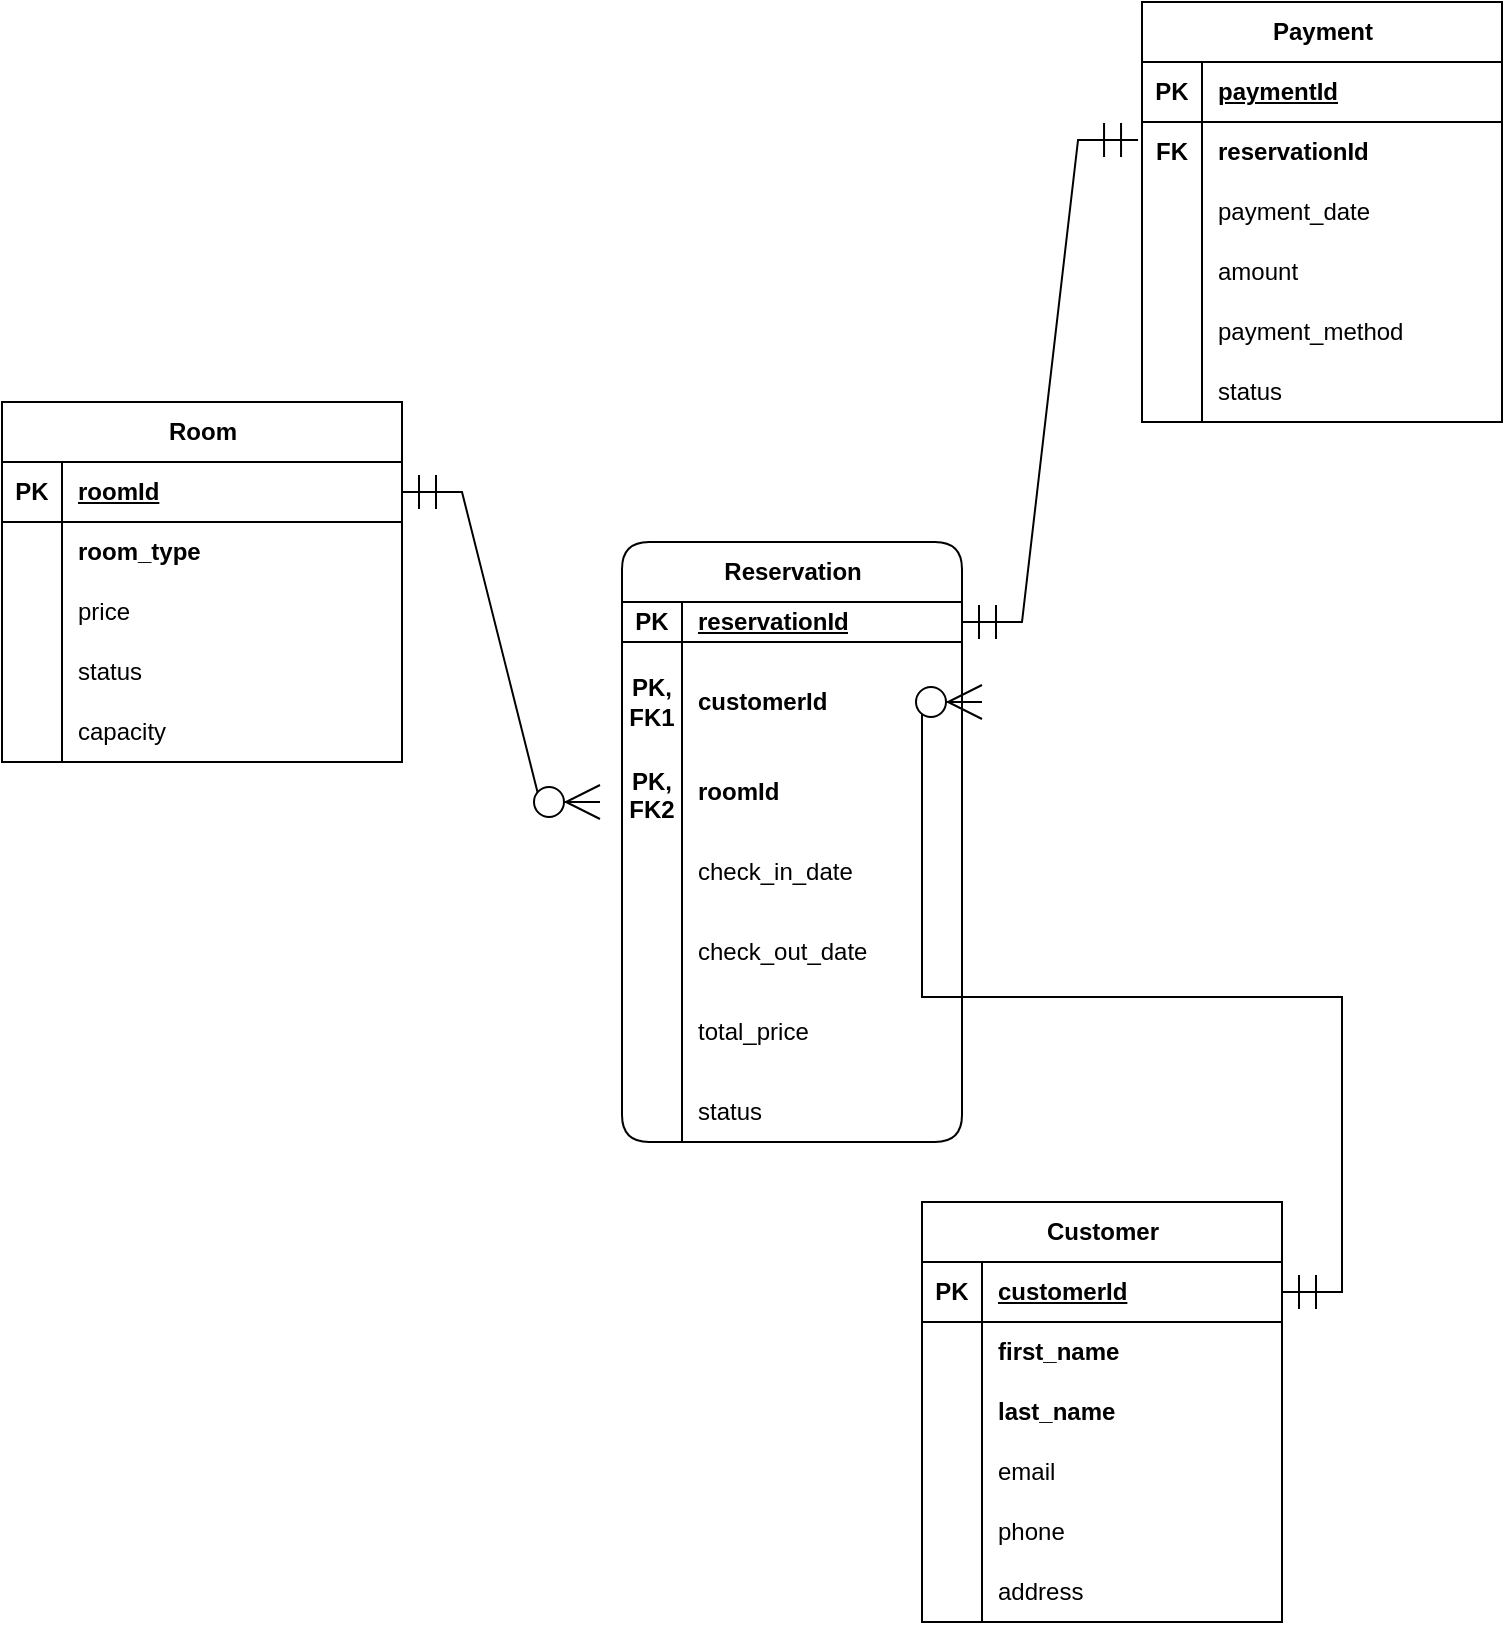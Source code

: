 <mxfile version="26.0.4">
  <diagram name="Page-1" id="TgJMktJp-ldDWzg12_N-">
    <mxGraphModel dx="1434" dy="1872" grid="1" gridSize="10" guides="1" tooltips="1" connect="1" arrows="1" fold="1" page="1" pageScale="1" pageWidth="850" pageHeight="1100" math="0" shadow="0">
      <root>
        <mxCell id="0" />
        <mxCell id="1" parent="0" />
        <mxCell id="4oZCZZkpGiLIHY36dDmD-1" value="Room" style="shape=table;startSize=30;container=1;collapsible=1;childLayout=tableLayout;fixedRows=1;rowLines=0;fontStyle=1;align=center;resizeLast=1;html=1;" vertex="1" parent="1">
          <mxGeometry x="60" y="30" width="200" height="180" as="geometry">
            <mxRectangle x="60" y="70" width="70" height="30" as="alternateBounds" />
          </mxGeometry>
        </mxCell>
        <mxCell id="4oZCZZkpGiLIHY36dDmD-2" value="" style="shape=tableRow;horizontal=0;startSize=0;swimlaneHead=0;swimlaneBody=0;fillColor=none;collapsible=0;dropTarget=0;points=[[0,0.5],[1,0.5]];portConstraint=eastwest;top=0;left=0;right=0;bottom=1;" vertex="1" parent="4oZCZZkpGiLIHY36dDmD-1">
          <mxGeometry y="30" width="200" height="30" as="geometry" />
        </mxCell>
        <mxCell id="4oZCZZkpGiLIHY36dDmD-3" value="PK" style="shape=partialRectangle;connectable=0;fillColor=none;top=0;left=0;bottom=0;right=0;fontStyle=1;overflow=hidden;whiteSpace=wrap;html=1;" vertex="1" parent="4oZCZZkpGiLIHY36dDmD-2">
          <mxGeometry width="30" height="30" as="geometry">
            <mxRectangle width="30" height="30" as="alternateBounds" />
          </mxGeometry>
        </mxCell>
        <mxCell id="4oZCZZkpGiLIHY36dDmD-4" value="roomId" style="shape=partialRectangle;connectable=0;fillColor=none;top=0;left=0;bottom=0;right=0;align=left;spacingLeft=6;fontStyle=5;overflow=hidden;whiteSpace=wrap;html=1;" vertex="1" parent="4oZCZZkpGiLIHY36dDmD-2">
          <mxGeometry x="30" width="170" height="30" as="geometry">
            <mxRectangle width="170" height="30" as="alternateBounds" />
          </mxGeometry>
        </mxCell>
        <mxCell id="4oZCZZkpGiLIHY36dDmD-5" value="" style="shape=tableRow;horizontal=0;startSize=0;swimlaneHead=0;swimlaneBody=0;fillColor=none;collapsible=0;dropTarget=0;points=[[0,0.5],[1,0.5]];portConstraint=eastwest;top=0;left=0;right=0;bottom=0;" vertex="1" parent="4oZCZZkpGiLIHY36dDmD-1">
          <mxGeometry y="60" width="200" height="30" as="geometry" />
        </mxCell>
        <mxCell id="4oZCZZkpGiLIHY36dDmD-6" value="" style="shape=partialRectangle;connectable=0;fillColor=none;top=0;left=0;bottom=0;right=0;editable=1;overflow=hidden;whiteSpace=wrap;html=1;" vertex="1" parent="4oZCZZkpGiLIHY36dDmD-5">
          <mxGeometry width="30" height="30" as="geometry">
            <mxRectangle width="30" height="30" as="alternateBounds" />
          </mxGeometry>
        </mxCell>
        <mxCell id="4oZCZZkpGiLIHY36dDmD-7" value="room_type" style="shape=partialRectangle;connectable=0;fillColor=none;top=0;left=0;bottom=0;right=0;align=left;spacingLeft=6;overflow=hidden;whiteSpace=wrap;html=1;fontStyle=1" vertex="1" parent="4oZCZZkpGiLIHY36dDmD-5">
          <mxGeometry x="30" width="170" height="30" as="geometry">
            <mxRectangle width="170" height="30" as="alternateBounds" />
          </mxGeometry>
        </mxCell>
        <mxCell id="4oZCZZkpGiLIHY36dDmD-8" value="" style="shape=tableRow;horizontal=0;startSize=0;swimlaneHead=0;swimlaneBody=0;fillColor=none;collapsible=0;dropTarget=0;points=[[0,0.5],[1,0.5]];portConstraint=eastwest;top=0;left=0;right=0;bottom=0;" vertex="1" parent="4oZCZZkpGiLIHY36dDmD-1">
          <mxGeometry y="90" width="200" height="30" as="geometry" />
        </mxCell>
        <mxCell id="4oZCZZkpGiLIHY36dDmD-9" value="" style="shape=partialRectangle;connectable=0;fillColor=none;top=0;left=0;bottom=0;right=0;editable=1;overflow=hidden;whiteSpace=wrap;html=1;" vertex="1" parent="4oZCZZkpGiLIHY36dDmD-8">
          <mxGeometry width="30" height="30" as="geometry">
            <mxRectangle width="30" height="30" as="alternateBounds" />
          </mxGeometry>
        </mxCell>
        <mxCell id="4oZCZZkpGiLIHY36dDmD-10" value="price" style="shape=partialRectangle;connectable=0;fillColor=none;top=0;left=0;bottom=0;right=0;align=left;spacingLeft=6;overflow=hidden;whiteSpace=wrap;html=1;" vertex="1" parent="4oZCZZkpGiLIHY36dDmD-8">
          <mxGeometry x="30" width="170" height="30" as="geometry">
            <mxRectangle width="170" height="30" as="alternateBounds" />
          </mxGeometry>
        </mxCell>
        <mxCell id="4oZCZZkpGiLIHY36dDmD-11" value="" style="shape=tableRow;horizontal=0;startSize=0;swimlaneHead=0;swimlaneBody=0;fillColor=none;collapsible=0;dropTarget=0;points=[[0,0.5],[1,0.5]];portConstraint=eastwest;top=0;left=0;right=0;bottom=0;" vertex="1" parent="4oZCZZkpGiLIHY36dDmD-1">
          <mxGeometry y="120" width="200" height="30" as="geometry" />
        </mxCell>
        <mxCell id="4oZCZZkpGiLIHY36dDmD-12" value="" style="shape=partialRectangle;connectable=0;fillColor=none;top=0;left=0;bottom=0;right=0;editable=1;overflow=hidden;whiteSpace=wrap;html=1;" vertex="1" parent="4oZCZZkpGiLIHY36dDmD-11">
          <mxGeometry width="30" height="30" as="geometry">
            <mxRectangle width="30" height="30" as="alternateBounds" />
          </mxGeometry>
        </mxCell>
        <mxCell id="4oZCZZkpGiLIHY36dDmD-13" value="status" style="shape=partialRectangle;connectable=0;fillColor=none;top=0;left=0;bottom=0;right=0;align=left;spacingLeft=6;overflow=hidden;whiteSpace=wrap;html=1;" vertex="1" parent="4oZCZZkpGiLIHY36dDmD-11">
          <mxGeometry x="30" width="170" height="30" as="geometry">
            <mxRectangle width="170" height="30" as="alternateBounds" />
          </mxGeometry>
        </mxCell>
        <mxCell id="4oZCZZkpGiLIHY36dDmD-61" style="shape=tableRow;horizontal=0;startSize=0;swimlaneHead=0;swimlaneBody=0;fillColor=none;collapsible=0;dropTarget=0;points=[[0,0.5],[1,0.5]];portConstraint=eastwest;top=0;left=0;right=0;bottom=0;" vertex="1" parent="4oZCZZkpGiLIHY36dDmD-1">
          <mxGeometry y="150" width="200" height="30" as="geometry" />
        </mxCell>
        <mxCell id="4oZCZZkpGiLIHY36dDmD-62" style="shape=partialRectangle;connectable=0;fillColor=none;top=0;left=0;bottom=0;right=0;editable=1;overflow=hidden;whiteSpace=wrap;html=1;" vertex="1" parent="4oZCZZkpGiLIHY36dDmD-61">
          <mxGeometry width="30" height="30" as="geometry">
            <mxRectangle width="30" height="30" as="alternateBounds" />
          </mxGeometry>
        </mxCell>
        <mxCell id="4oZCZZkpGiLIHY36dDmD-63" value="capacity" style="shape=partialRectangle;connectable=0;fillColor=none;top=0;left=0;bottom=0;right=0;align=left;spacingLeft=6;overflow=hidden;whiteSpace=wrap;html=1;" vertex="1" parent="4oZCZZkpGiLIHY36dDmD-61">
          <mxGeometry x="30" width="170" height="30" as="geometry">
            <mxRectangle width="170" height="30" as="alternateBounds" />
          </mxGeometry>
        </mxCell>
        <mxCell id="4oZCZZkpGiLIHY36dDmD-14" value="Reservation" style="shape=table;startSize=30;container=1;collapsible=1;childLayout=tableLayout;fixedRows=1;rowLines=0;fontStyle=1;align=center;resizeLast=1;html=1;rounded=1;strokeColor=default;" vertex="1" parent="1">
          <mxGeometry x="370" y="100" width="170" height="300" as="geometry" />
        </mxCell>
        <mxCell id="4oZCZZkpGiLIHY36dDmD-15" value="" style="shape=tableRow;horizontal=0;startSize=0;swimlaneHead=0;swimlaneBody=0;fillColor=none;collapsible=0;dropTarget=0;points=[[0,0.5],[1,0.5]];portConstraint=eastwest;top=0;left=0;right=0;bottom=1;" vertex="1" parent="4oZCZZkpGiLIHY36dDmD-14">
          <mxGeometry y="30" width="170" height="20" as="geometry" />
        </mxCell>
        <mxCell id="4oZCZZkpGiLIHY36dDmD-16" value="PK" style="shape=partialRectangle;connectable=0;fillColor=none;top=0;left=0;bottom=0;right=0;fontStyle=1;overflow=hidden;whiteSpace=wrap;html=1;" vertex="1" parent="4oZCZZkpGiLIHY36dDmD-15">
          <mxGeometry width="30" height="20" as="geometry">
            <mxRectangle width="30" height="20" as="alternateBounds" />
          </mxGeometry>
        </mxCell>
        <mxCell id="4oZCZZkpGiLIHY36dDmD-17" value="reservationId" style="shape=partialRectangle;connectable=0;fillColor=none;top=0;left=0;bottom=0;right=0;align=left;spacingLeft=6;fontStyle=5;overflow=hidden;whiteSpace=wrap;html=1;" vertex="1" parent="4oZCZZkpGiLIHY36dDmD-15">
          <mxGeometry x="30" width="140" height="20" as="geometry">
            <mxRectangle width="140" height="20" as="alternateBounds" />
          </mxGeometry>
        </mxCell>
        <mxCell id="4oZCZZkpGiLIHY36dDmD-18" value="" style="shape=tableRow;horizontal=0;startSize=0;swimlaneHead=0;swimlaneBody=0;fillColor=none;collapsible=0;dropTarget=0;points=[[0,0.5],[1,0.5]];portConstraint=eastwest;top=0;left=0;right=0;bottom=0;" vertex="1" parent="4oZCZZkpGiLIHY36dDmD-14">
          <mxGeometry y="50" width="170" height="60" as="geometry" />
        </mxCell>
        <mxCell id="4oZCZZkpGiLIHY36dDmD-19" value="PK, FK1" style="shape=partialRectangle;connectable=0;fillColor=none;top=0;left=0;bottom=0;right=0;editable=1;overflow=hidden;whiteSpace=wrap;html=1;fontStyle=1" vertex="1" parent="4oZCZZkpGiLIHY36dDmD-18">
          <mxGeometry width="30" height="60" as="geometry">
            <mxRectangle width="30" height="60" as="alternateBounds" />
          </mxGeometry>
        </mxCell>
        <mxCell id="4oZCZZkpGiLIHY36dDmD-20" value="customerId" style="shape=partialRectangle;connectable=0;fillColor=none;top=0;left=0;bottom=0;right=0;align=left;spacingLeft=6;overflow=hidden;whiteSpace=wrap;html=1;fontStyle=1" vertex="1" parent="4oZCZZkpGiLIHY36dDmD-18">
          <mxGeometry x="30" width="140" height="60" as="geometry">
            <mxRectangle width="140" height="60" as="alternateBounds" />
          </mxGeometry>
        </mxCell>
        <mxCell id="4oZCZZkpGiLIHY36dDmD-21" value="" style="shape=tableRow;horizontal=0;startSize=0;swimlaneHead=0;swimlaneBody=0;fillColor=none;collapsible=0;dropTarget=0;points=[[0,0.5],[1,0.5]];portConstraint=eastwest;top=0;left=0;right=0;bottom=0;" vertex="1" parent="4oZCZZkpGiLIHY36dDmD-14">
          <mxGeometry y="110" width="170" height="30" as="geometry" />
        </mxCell>
        <mxCell id="4oZCZZkpGiLIHY36dDmD-22" value="&lt;b&gt;PK, FK2&lt;/b&gt;" style="shape=partialRectangle;connectable=0;fillColor=none;top=0;left=0;bottom=0;right=0;editable=1;overflow=hidden;whiteSpace=wrap;html=1;" vertex="1" parent="4oZCZZkpGiLIHY36dDmD-21">
          <mxGeometry width="30" height="30" as="geometry">
            <mxRectangle width="30" height="30" as="alternateBounds" />
          </mxGeometry>
        </mxCell>
        <mxCell id="4oZCZZkpGiLIHY36dDmD-23" value="&lt;b&gt;roomId&lt;/b&gt;" style="shape=partialRectangle;connectable=0;fillColor=none;top=0;left=0;bottom=0;right=0;align=left;spacingLeft=6;overflow=hidden;whiteSpace=wrap;html=1;" vertex="1" parent="4oZCZZkpGiLIHY36dDmD-21">
          <mxGeometry x="30" width="140" height="30" as="geometry">
            <mxRectangle width="140" height="30" as="alternateBounds" />
          </mxGeometry>
        </mxCell>
        <mxCell id="4oZCZZkpGiLIHY36dDmD-24" value="" style="shape=tableRow;horizontal=0;startSize=0;swimlaneHead=0;swimlaneBody=0;fillColor=none;collapsible=0;dropTarget=0;points=[[0,0.5],[1,0.5]];portConstraint=eastwest;top=0;left=0;right=0;bottom=0;" vertex="1" parent="4oZCZZkpGiLIHY36dDmD-14">
          <mxGeometry y="140" width="170" height="50" as="geometry" />
        </mxCell>
        <mxCell id="4oZCZZkpGiLIHY36dDmD-25" value="" style="shape=partialRectangle;connectable=0;fillColor=none;top=0;left=0;bottom=0;right=0;editable=1;overflow=hidden;whiteSpace=wrap;html=1;" vertex="1" parent="4oZCZZkpGiLIHY36dDmD-24">
          <mxGeometry width="30" height="50" as="geometry">
            <mxRectangle width="30" height="50" as="alternateBounds" />
          </mxGeometry>
        </mxCell>
        <mxCell id="4oZCZZkpGiLIHY36dDmD-26" value="check_in_date" style="shape=partialRectangle;connectable=0;fillColor=none;top=0;left=0;bottom=0;right=0;align=left;spacingLeft=6;overflow=hidden;whiteSpace=wrap;html=1;" vertex="1" parent="4oZCZZkpGiLIHY36dDmD-24">
          <mxGeometry x="30" width="140" height="50" as="geometry">
            <mxRectangle width="140" height="50" as="alternateBounds" />
          </mxGeometry>
        </mxCell>
        <mxCell id="4oZCZZkpGiLIHY36dDmD-85" style="shape=tableRow;horizontal=0;startSize=0;swimlaneHead=0;swimlaneBody=0;fillColor=none;collapsible=0;dropTarget=0;points=[[0,0.5],[1,0.5]];portConstraint=eastwest;top=0;left=0;right=0;bottom=0;" vertex="1" parent="4oZCZZkpGiLIHY36dDmD-14">
          <mxGeometry y="190" width="170" height="30" as="geometry" />
        </mxCell>
        <mxCell id="4oZCZZkpGiLIHY36dDmD-86" style="shape=partialRectangle;connectable=0;fillColor=none;top=0;left=0;bottom=0;right=0;editable=1;overflow=hidden;whiteSpace=wrap;html=1;" vertex="1" parent="4oZCZZkpGiLIHY36dDmD-85">
          <mxGeometry width="30" height="30" as="geometry">
            <mxRectangle width="30" height="30" as="alternateBounds" />
          </mxGeometry>
        </mxCell>
        <mxCell id="4oZCZZkpGiLIHY36dDmD-87" value="check_out_date" style="shape=partialRectangle;connectable=0;fillColor=none;top=0;left=0;bottom=0;right=0;align=left;spacingLeft=6;overflow=hidden;whiteSpace=wrap;html=1;" vertex="1" parent="4oZCZZkpGiLIHY36dDmD-85">
          <mxGeometry x="30" width="140" height="30" as="geometry">
            <mxRectangle width="140" height="30" as="alternateBounds" />
          </mxGeometry>
        </mxCell>
        <mxCell id="4oZCZZkpGiLIHY36dDmD-82" style="shape=tableRow;horizontal=0;startSize=0;swimlaneHead=0;swimlaneBody=0;fillColor=none;collapsible=0;dropTarget=0;points=[[0,0.5],[1,0.5]];portConstraint=eastwest;top=0;left=0;right=0;bottom=0;" vertex="1" parent="4oZCZZkpGiLIHY36dDmD-14">
          <mxGeometry y="220" width="170" height="50" as="geometry" />
        </mxCell>
        <mxCell id="4oZCZZkpGiLIHY36dDmD-83" style="shape=partialRectangle;connectable=0;fillColor=none;top=0;left=0;bottom=0;right=0;editable=1;overflow=hidden;whiteSpace=wrap;html=1;" vertex="1" parent="4oZCZZkpGiLIHY36dDmD-82">
          <mxGeometry width="30" height="50" as="geometry">
            <mxRectangle width="30" height="50" as="alternateBounds" />
          </mxGeometry>
        </mxCell>
        <mxCell id="4oZCZZkpGiLIHY36dDmD-84" value="total_price" style="shape=partialRectangle;connectable=0;fillColor=none;top=0;left=0;bottom=0;right=0;align=left;spacingLeft=6;overflow=hidden;whiteSpace=wrap;html=1;" vertex="1" parent="4oZCZZkpGiLIHY36dDmD-82">
          <mxGeometry x="30" width="140" height="50" as="geometry">
            <mxRectangle width="140" height="50" as="alternateBounds" />
          </mxGeometry>
        </mxCell>
        <mxCell id="4oZCZZkpGiLIHY36dDmD-88" style="shape=tableRow;horizontal=0;startSize=0;swimlaneHead=0;swimlaneBody=0;fillColor=none;collapsible=0;dropTarget=0;points=[[0,0.5],[1,0.5]];portConstraint=eastwest;top=0;left=0;right=0;bottom=0;" vertex="1" parent="4oZCZZkpGiLIHY36dDmD-14">
          <mxGeometry y="270" width="170" height="30" as="geometry" />
        </mxCell>
        <mxCell id="4oZCZZkpGiLIHY36dDmD-89" style="shape=partialRectangle;connectable=0;fillColor=none;top=0;left=0;bottom=0;right=0;editable=1;overflow=hidden;whiteSpace=wrap;html=1;" vertex="1" parent="4oZCZZkpGiLIHY36dDmD-88">
          <mxGeometry width="30" height="30" as="geometry">
            <mxRectangle width="30" height="30" as="alternateBounds" />
          </mxGeometry>
        </mxCell>
        <mxCell id="4oZCZZkpGiLIHY36dDmD-90" value="status" style="shape=partialRectangle;connectable=0;fillColor=none;top=0;left=0;bottom=0;right=0;align=left;spacingLeft=6;overflow=hidden;whiteSpace=wrap;html=1;" vertex="1" parent="4oZCZZkpGiLIHY36dDmD-88">
          <mxGeometry x="30" width="140" height="30" as="geometry">
            <mxRectangle width="140" height="30" as="alternateBounds" />
          </mxGeometry>
        </mxCell>
        <mxCell id="4oZCZZkpGiLIHY36dDmD-27" value="Customer" style="shape=table;startSize=30;container=1;collapsible=1;childLayout=tableLayout;fixedRows=1;rowLines=0;fontStyle=1;align=center;resizeLast=1;html=1;" vertex="1" parent="1">
          <mxGeometry x="520" y="430" width="180" height="210" as="geometry" />
        </mxCell>
        <mxCell id="4oZCZZkpGiLIHY36dDmD-28" value="" style="shape=tableRow;horizontal=0;startSize=0;swimlaneHead=0;swimlaneBody=0;fillColor=none;collapsible=0;dropTarget=0;points=[[0,0.5],[1,0.5]];portConstraint=eastwest;top=0;left=0;right=0;bottom=1;" vertex="1" parent="4oZCZZkpGiLIHY36dDmD-27">
          <mxGeometry y="30" width="180" height="30" as="geometry" />
        </mxCell>
        <mxCell id="4oZCZZkpGiLIHY36dDmD-29" value="PK" style="shape=partialRectangle;connectable=0;fillColor=none;top=0;left=0;bottom=0;right=0;fontStyle=1;overflow=hidden;whiteSpace=wrap;html=1;" vertex="1" parent="4oZCZZkpGiLIHY36dDmD-28">
          <mxGeometry width="30" height="30" as="geometry">
            <mxRectangle width="30" height="30" as="alternateBounds" />
          </mxGeometry>
        </mxCell>
        <mxCell id="4oZCZZkpGiLIHY36dDmD-30" value="customerId" style="shape=partialRectangle;connectable=0;fillColor=none;top=0;left=0;bottom=0;right=0;align=left;spacingLeft=6;fontStyle=5;overflow=hidden;whiteSpace=wrap;html=1;" vertex="1" parent="4oZCZZkpGiLIHY36dDmD-28">
          <mxGeometry x="30" width="150" height="30" as="geometry">
            <mxRectangle width="150" height="30" as="alternateBounds" />
          </mxGeometry>
        </mxCell>
        <mxCell id="4oZCZZkpGiLIHY36dDmD-31" value="" style="shape=tableRow;horizontal=0;startSize=0;swimlaneHead=0;swimlaneBody=0;fillColor=none;collapsible=0;dropTarget=0;points=[[0,0.5],[1,0.5]];portConstraint=eastwest;top=0;left=0;right=0;bottom=0;" vertex="1" parent="4oZCZZkpGiLIHY36dDmD-27">
          <mxGeometry y="60" width="180" height="30" as="geometry" />
        </mxCell>
        <mxCell id="4oZCZZkpGiLIHY36dDmD-32" value="" style="shape=partialRectangle;connectable=0;fillColor=none;top=0;left=0;bottom=0;right=0;editable=1;overflow=hidden;whiteSpace=wrap;html=1;" vertex="1" parent="4oZCZZkpGiLIHY36dDmD-31">
          <mxGeometry width="30" height="30" as="geometry">
            <mxRectangle width="30" height="30" as="alternateBounds" />
          </mxGeometry>
        </mxCell>
        <mxCell id="4oZCZZkpGiLIHY36dDmD-33" value="first_name" style="shape=partialRectangle;connectable=0;fillColor=none;top=0;left=0;bottom=0;right=0;align=left;spacingLeft=6;overflow=hidden;whiteSpace=wrap;html=1;fontStyle=1" vertex="1" parent="4oZCZZkpGiLIHY36dDmD-31">
          <mxGeometry x="30" width="150" height="30" as="geometry">
            <mxRectangle width="150" height="30" as="alternateBounds" />
          </mxGeometry>
        </mxCell>
        <mxCell id="4oZCZZkpGiLIHY36dDmD-34" value="" style="shape=tableRow;horizontal=0;startSize=0;swimlaneHead=0;swimlaneBody=0;fillColor=none;collapsible=0;dropTarget=0;points=[[0,0.5],[1,0.5]];portConstraint=eastwest;top=0;left=0;right=0;bottom=0;" vertex="1" parent="4oZCZZkpGiLIHY36dDmD-27">
          <mxGeometry y="90" width="180" height="30" as="geometry" />
        </mxCell>
        <mxCell id="4oZCZZkpGiLIHY36dDmD-35" value="" style="shape=partialRectangle;connectable=0;fillColor=none;top=0;left=0;bottom=0;right=0;editable=1;overflow=hidden;whiteSpace=wrap;html=1;" vertex="1" parent="4oZCZZkpGiLIHY36dDmD-34">
          <mxGeometry width="30" height="30" as="geometry">
            <mxRectangle width="30" height="30" as="alternateBounds" />
          </mxGeometry>
        </mxCell>
        <mxCell id="4oZCZZkpGiLIHY36dDmD-36" value="last_name" style="shape=partialRectangle;connectable=0;fillColor=none;top=0;left=0;bottom=0;right=0;align=left;spacingLeft=6;overflow=hidden;whiteSpace=wrap;html=1;fontStyle=1" vertex="1" parent="4oZCZZkpGiLIHY36dDmD-34">
          <mxGeometry x="30" width="150" height="30" as="geometry">
            <mxRectangle width="150" height="30" as="alternateBounds" />
          </mxGeometry>
        </mxCell>
        <mxCell id="4oZCZZkpGiLIHY36dDmD-37" value="" style="shape=tableRow;horizontal=0;startSize=0;swimlaneHead=0;swimlaneBody=0;fillColor=none;collapsible=0;dropTarget=0;points=[[0,0.5],[1,0.5]];portConstraint=eastwest;top=0;left=0;right=0;bottom=0;" vertex="1" parent="4oZCZZkpGiLIHY36dDmD-27">
          <mxGeometry y="120" width="180" height="30" as="geometry" />
        </mxCell>
        <mxCell id="4oZCZZkpGiLIHY36dDmD-38" value="" style="shape=partialRectangle;connectable=0;fillColor=none;top=0;left=0;bottom=0;right=0;editable=1;overflow=hidden;whiteSpace=wrap;html=1;" vertex="1" parent="4oZCZZkpGiLIHY36dDmD-37">
          <mxGeometry width="30" height="30" as="geometry">
            <mxRectangle width="30" height="30" as="alternateBounds" />
          </mxGeometry>
        </mxCell>
        <mxCell id="4oZCZZkpGiLIHY36dDmD-39" value="email" style="shape=partialRectangle;connectable=0;fillColor=none;top=0;left=0;bottom=0;right=0;align=left;spacingLeft=6;overflow=hidden;whiteSpace=wrap;html=1;" vertex="1" parent="4oZCZZkpGiLIHY36dDmD-37">
          <mxGeometry x="30" width="150" height="30" as="geometry">
            <mxRectangle width="150" height="30" as="alternateBounds" />
          </mxGeometry>
        </mxCell>
        <mxCell id="4oZCZZkpGiLIHY36dDmD-67" style="shape=tableRow;horizontal=0;startSize=0;swimlaneHead=0;swimlaneBody=0;fillColor=none;collapsible=0;dropTarget=0;points=[[0,0.5],[1,0.5]];portConstraint=eastwest;top=0;left=0;right=0;bottom=0;" vertex="1" parent="4oZCZZkpGiLIHY36dDmD-27">
          <mxGeometry y="150" width="180" height="30" as="geometry" />
        </mxCell>
        <mxCell id="4oZCZZkpGiLIHY36dDmD-68" style="shape=partialRectangle;connectable=0;fillColor=none;top=0;left=0;bottom=0;right=0;editable=1;overflow=hidden;whiteSpace=wrap;html=1;" vertex="1" parent="4oZCZZkpGiLIHY36dDmD-67">
          <mxGeometry width="30" height="30" as="geometry">
            <mxRectangle width="30" height="30" as="alternateBounds" />
          </mxGeometry>
        </mxCell>
        <mxCell id="4oZCZZkpGiLIHY36dDmD-69" value="phone" style="shape=partialRectangle;connectable=0;fillColor=none;top=0;left=0;bottom=0;right=0;align=left;spacingLeft=6;overflow=hidden;whiteSpace=wrap;html=1;" vertex="1" parent="4oZCZZkpGiLIHY36dDmD-67">
          <mxGeometry x="30" width="150" height="30" as="geometry">
            <mxRectangle width="150" height="30" as="alternateBounds" />
          </mxGeometry>
        </mxCell>
        <mxCell id="4oZCZZkpGiLIHY36dDmD-70" style="shape=tableRow;horizontal=0;startSize=0;swimlaneHead=0;swimlaneBody=0;fillColor=none;collapsible=0;dropTarget=0;points=[[0,0.5],[1,0.5]];portConstraint=eastwest;top=0;left=0;right=0;bottom=0;" vertex="1" parent="4oZCZZkpGiLIHY36dDmD-27">
          <mxGeometry y="180" width="180" height="30" as="geometry" />
        </mxCell>
        <mxCell id="4oZCZZkpGiLIHY36dDmD-71" style="shape=partialRectangle;connectable=0;fillColor=none;top=0;left=0;bottom=0;right=0;editable=1;overflow=hidden;whiteSpace=wrap;html=1;" vertex="1" parent="4oZCZZkpGiLIHY36dDmD-70">
          <mxGeometry width="30" height="30" as="geometry">
            <mxRectangle width="30" height="30" as="alternateBounds" />
          </mxGeometry>
        </mxCell>
        <mxCell id="4oZCZZkpGiLIHY36dDmD-72" value="address" style="shape=partialRectangle;connectable=0;fillColor=none;top=0;left=0;bottom=0;right=0;align=left;spacingLeft=6;overflow=hidden;whiteSpace=wrap;html=1;" vertex="1" parent="4oZCZZkpGiLIHY36dDmD-70">
          <mxGeometry x="30" width="150" height="30" as="geometry">
            <mxRectangle width="150" height="30" as="alternateBounds" />
          </mxGeometry>
        </mxCell>
        <mxCell id="4oZCZZkpGiLIHY36dDmD-98" value="" style="edgeStyle=entityRelationEdgeStyle;fontSize=12;html=1;endArrow=ERmandOne;startArrow=ERmandOne;rounded=0;endSize=15;startSize=15;entryX=-0.011;entryY=0.3;entryDx=0;entryDy=0;entryPerimeter=0;" edge="1" parent="1" target="4oZCZZkpGiLIHY36dDmD-105">
          <mxGeometry width="100" height="100" relative="1" as="geometry">
            <mxPoint x="540" y="140" as="sourcePoint" />
            <mxPoint x="570" y="-130" as="targetPoint" />
            <Array as="points">
              <mxPoint x="550" y="170" />
              <mxPoint x="520" y="160" />
              <mxPoint x="490" y="-250" />
            </Array>
          </mxGeometry>
        </mxCell>
        <mxCell id="4oZCZZkpGiLIHY36dDmD-103" value="" style="edgeStyle=entityRelationEdgeStyle;fontSize=12;html=1;endArrow=ERzeroToMany;startArrow=ERmandOne;rounded=0;endSize=15;startSize=15;exitX=1;exitY=0.5;exitDx=0;exitDy=0;" edge="1" parent="1" source="4oZCZZkpGiLIHY36dDmD-2">
          <mxGeometry width="100" height="100" relative="1" as="geometry">
            <mxPoint x="269" y="110" as="sourcePoint" />
            <mxPoint x="359" y="230" as="targetPoint" />
            <Array as="points">
              <mxPoint x="260" y="70" />
              <mxPoint x="189" y="280" />
            </Array>
          </mxGeometry>
        </mxCell>
        <mxCell id="4oZCZZkpGiLIHY36dDmD-108" value="" style="edgeStyle=entityRelationEdgeStyle;fontSize=12;html=1;endArrow=ERzeroToMany;startArrow=ERmandOne;rounded=0;endSize=15;startSize=15;exitX=1;exitY=0.5;exitDx=0;exitDy=0;" edge="1" parent="1" source="4oZCZZkpGiLIHY36dDmD-28">
          <mxGeometry width="100" height="100" relative="1" as="geometry">
            <mxPoint x="710" y="460" as="sourcePoint" />
            <mxPoint x="550" y="180" as="targetPoint" />
            <Array as="points">
              <mxPoint x="579" y="385" />
            </Array>
          </mxGeometry>
        </mxCell>
        <mxCell id="4oZCZZkpGiLIHY36dDmD-40" value="Payment" style="shape=table;startSize=30;container=1;collapsible=1;childLayout=tableLayout;fixedRows=1;rowLines=0;fontStyle=1;align=center;resizeLast=1;html=1;" vertex="1" parent="1">
          <mxGeometry x="630" y="-170" width="180" height="210" as="geometry" />
        </mxCell>
        <mxCell id="4oZCZZkpGiLIHY36dDmD-41" value="" style="shape=tableRow;horizontal=0;startSize=0;swimlaneHead=0;swimlaneBody=0;fillColor=none;collapsible=0;dropTarget=0;points=[[0,0.5],[1,0.5]];portConstraint=eastwest;top=0;left=0;right=0;bottom=1;" vertex="1" parent="4oZCZZkpGiLIHY36dDmD-40">
          <mxGeometry y="30" width="180" height="30" as="geometry" />
        </mxCell>
        <mxCell id="4oZCZZkpGiLIHY36dDmD-42" value="PK" style="shape=partialRectangle;connectable=0;fillColor=none;top=0;left=0;bottom=0;right=0;fontStyle=1;overflow=hidden;whiteSpace=wrap;html=1;" vertex="1" parent="4oZCZZkpGiLIHY36dDmD-41">
          <mxGeometry width="30" height="30" as="geometry">
            <mxRectangle width="30" height="30" as="alternateBounds" />
          </mxGeometry>
        </mxCell>
        <mxCell id="4oZCZZkpGiLIHY36dDmD-43" value="paymentId" style="shape=partialRectangle;connectable=0;fillColor=none;top=0;left=0;bottom=0;right=0;align=left;spacingLeft=6;fontStyle=5;overflow=hidden;whiteSpace=wrap;html=1;" vertex="1" parent="4oZCZZkpGiLIHY36dDmD-41">
          <mxGeometry x="30" width="150" height="30" as="geometry">
            <mxRectangle width="150" height="30" as="alternateBounds" />
          </mxGeometry>
        </mxCell>
        <mxCell id="4oZCZZkpGiLIHY36dDmD-105" value="" style="shape=tableRow;horizontal=0;startSize=0;swimlaneHead=0;swimlaneBody=0;fillColor=none;collapsible=0;dropTarget=0;points=[[0,0.5],[1,0.5]];portConstraint=eastwest;top=0;left=0;right=0;bottom=0;" vertex="1" parent="4oZCZZkpGiLIHY36dDmD-40">
          <mxGeometry y="60" width="180" height="30" as="geometry" />
        </mxCell>
        <mxCell id="4oZCZZkpGiLIHY36dDmD-106" value="&lt;b&gt;FK&lt;/b&gt;" style="shape=partialRectangle;connectable=0;fillColor=none;top=0;left=0;bottom=0;right=0;editable=1;overflow=hidden;whiteSpace=wrap;html=1;" vertex="1" parent="4oZCZZkpGiLIHY36dDmD-105">
          <mxGeometry width="30" height="30" as="geometry">
            <mxRectangle width="30" height="30" as="alternateBounds" />
          </mxGeometry>
        </mxCell>
        <mxCell id="4oZCZZkpGiLIHY36dDmD-107" value="&lt;b&gt;reservationId&lt;/b&gt;" style="shape=partialRectangle;connectable=0;fillColor=none;top=0;left=0;bottom=0;right=0;align=left;spacingLeft=6;overflow=hidden;whiteSpace=wrap;html=1;" vertex="1" parent="4oZCZZkpGiLIHY36dDmD-105">
          <mxGeometry x="30" width="150" height="30" as="geometry">
            <mxRectangle width="150" height="30" as="alternateBounds" />
          </mxGeometry>
        </mxCell>
        <mxCell id="4oZCZZkpGiLIHY36dDmD-47" value="" style="shape=tableRow;horizontal=0;startSize=0;swimlaneHead=0;swimlaneBody=0;fillColor=none;collapsible=0;dropTarget=0;points=[[0,0.5],[1,0.5]];portConstraint=eastwest;top=0;left=0;right=0;bottom=0;" vertex="1" parent="4oZCZZkpGiLIHY36dDmD-40">
          <mxGeometry y="90" width="180" height="30" as="geometry" />
        </mxCell>
        <mxCell id="4oZCZZkpGiLIHY36dDmD-48" value="" style="shape=partialRectangle;connectable=0;fillColor=none;top=0;left=0;bottom=0;right=0;editable=1;overflow=hidden;whiteSpace=wrap;html=1;" vertex="1" parent="4oZCZZkpGiLIHY36dDmD-47">
          <mxGeometry width="30" height="30" as="geometry">
            <mxRectangle width="30" height="30" as="alternateBounds" />
          </mxGeometry>
        </mxCell>
        <mxCell id="4oZCZZkpGiLIHY36dDmD-49" value="payment_date" style="shape=partialRectangle;connectable=0;fillColor=none;top=0;left=0;bottom=0;right=0;align=left;spacingLeft=6;overflow=hidden;whiteSpace=wrap;html=1;" vertex="1" parent="4oZCZZkpGiLIHY36dDmD-47">
          <mxGeometry x="30" width="150" height="30" as="geometry">
            <mxRectangle width="150" height="30" as="alternateBounds" />
          </mxGeometry>
        </mxCell>
        <mxCell id="4oZCZZkpGiLIHY36dDmD-50" value="" style="shape=tableRow;horizontal=0;startSize=0;swimlaneHead=0;swimlaneBody=0;fillColor=none;collapsible=0;dropTarget=0;points=[[0,0.5],[1,0.5]];portConstraint=eastwest;top=0;left=0;right=0;bottom=0;" vertex="1" parent="4oZCZZkpGiLIHY36dDmD-40">
          <mxGeometry y="120" width="180" height="30" as="geometry" />
        </mxCell>
        <mxCell id="4oZCZZkpGiLIHY36dDmD-51" value="" style="shape=partialRectangle;connectable=0;fillColor=none;top=0;left=0;bottom=0;right=0;editable=1;overflow=hidden;whiteSpace=wrap;html=1;" vertex="1" parent="4oZCZZkpGiLIHY36dDmD-50">
          <mxGeometry width="30" height="30" as="geometry">
            <mxRectangle width="30" height="30" as="alternateBounds" />
          </mxGeometry>
        </mxCell>
        <mxCell id="4oZCZZkpGiLIHY36dDmD-52" value="amount" style="shape=partialRectangle;connectable=0;fillColor=none;top=0;left=0;bottom=0;right=0;align=left;spacingLeft=6;overflow=hidden;whiteSpace=wrap;html=1;" vertex="1" parent="4oZCZZkpGiLIHY36dDmD-50">
          <mxGeometry x="30" width="150" height="30" as="geometry">
            <mxRectangle width="150" height="30" as="alternateBounds" />
          </mxGeometry>
        </mxCell>
        <mxCell id="4oZCZZkpGiLIHY36dDmD-79" style="shape=tableRow;horizontal=0;startSize=0;swimlaneHead=0;swimlaneBody=0;fillColor=none;collapsible=0;dropTarget=0;points=[[0,0.5],[1,0.5]];portConstraint=eastwest;top=0;left=0;right=0;bottom=0;" vertex="1" parent="4oZCZZkpGiLIHY36dDmD-40">
          <mxGeometry y="150" width="180" height="30" as="geometry" />
        </mxCell>
        <mxCell id="4oZCZZkpGiLIHY36dDmD-80" style="shape=partialRectangle;connectable=0;fillColor=none;top=0;left=0;bottom=0;right=0;editable=1;overflow=hidden;whiteSpace=wrap;html=1;" vertex="1" parent="4oZCZZkpGiLIHY36dDmD-79">
          <mxGeometry width="30" height="30" as="geometry">
            <mxRectangle width="30" height="30" as="alternateBounds" />
          </mxGeometry>
        </mxCell>
        <mxCell id="4oZCZZkpGiLIHY36dDmD-81" value="payment_method" style="shape=partialRectangle;connectable=0;fillColor=none;top=0;left=0;bottom=0;right=0;align=left;spacingLeft=6;overflow=hidden;whiteSpace=wrap;html=1;" vertex="1" parent="4oZCZZkpGiLIHY36dDmD-79">
          <mxGeometry x="30" width="150" height="30" as="geometry">
            <mxRectangle width="150" height="30" as="alternateBounds" />
          </mxGeometry>
        </mxCell>
        <mxCell id="4oZCZZkpGiLIHY36dDmD-76" style="shape=tableRow;horizontal=0;startSize=0;swimlaneHead=0;swimlaneBody=0;fillColor=none;collapsible=0;dropTarget=0;points=[[0,0.5],[1,0.5]];portConstraint=eastwest;top=0;left=0;right=0;bottom=0;" vertex="1" parent="4oZCZZkpGiLIHY36dDmD-40">
          <mxGeometry y="180" width="180" height="30" as="geometry" />
        </mxCell>
        <mxCell id="4oZCZZkpGiLIHY36dDmD-77" style="shape=partialRectangle;connectable=0;fillColor=none;top=0;left=0;bottom=0;right=0;editable=1;overflow=hidden;whiteSpace=wrap;html=1;" vertex="1" parent="4oZCZZkpGiLIHY36dDmD-76">
          <mxGeometry width="30" height="30" as="geometry">
            <mxRectangle width="30" height="30" as="alternateBounds" />
          </mxGeometry>
        </mxCell>
        <mxCell id="4oZCZZkpGiLIHY36dDmD-78" value="status" style="shape=partialRectangle;connectable=0;fillColor=none;top=0;left=0;bottom=0;right=0;align=left;spacingLeft=6;overflow=hidden;whiteSpace=wrap;html=1;" vertex="1" parent="4oZCZZkpGiLIHY36dDmD-76">
          <mxGeometry x="30" width="150" height="30" as="geometry">
            <mxRectangle width="150" height="30" as="alternateBounds" />
          </mxGeometry>
        </mxCell>
      </root>
    </mxGraphModel>
  </diagram>
</mxfile>
